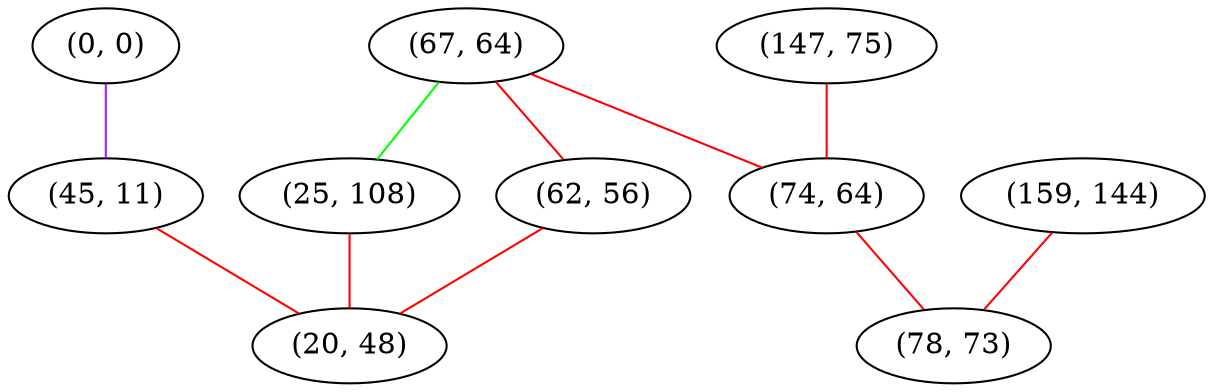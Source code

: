 graph "" {
"(0, 0)";
"(67, 64)";
"(159, 144)";
"(25, 108)";
"(147, 75)";
"(74, 64)";
"(78, 73)";
"(45, 11)";
"(62, 56)";
"(20, 48)";
"(0, 0)" -- "(45, 11)"  [color=purple, key=0, weight=4];
"(67, 64)" -- "(74, 64)"  [color=red, key=0, weight=1];
"(67, 64)" -- "(62, 56)"  [color=red, key=0, weight=1];
"(67, 64)" -- "(25, 108)"  [color=green, key=0, weight=2];
"(159, 144)" -- "(78, 73)"  [color=red, key=0, weight=1];
"(25, 108)" -- "(20, 48)"  [color=red, key=0, weight=1];
"(147, 75)" -- "(74, 64)"  [color=red, key=0, weight=1];
"(74, 64)" -- "(78, 73)"  [color=red, key=0, weight=1];
"(45, 11)" -- "(20, 48)"  [color=red, key=0, weight=1];
"(62, 56)" -- "(20, 48)"  [color=red, key=0, weight=1];
}
